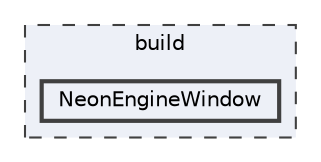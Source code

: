 digraph "build/NeonEngineWindow"
{
 // LATEX_PDF_SIZE
  bgcolor="transparent";
  edge [fontname=Helvetica,fontsize=10,labelfontname=Helvetica,labelfontsize=10];
  node [fontname=Helvetica,fontsize=10,shape=box,height=0.2,width=0.4];
  compound=true
  subgraph clusterdir_4fef79e7177ba769987a8da36c892c5f {
    graph [ bgcolor="#edf0f7", pencolor="grey25", label="build", fontname=Helvetica,fontsize=10 style="filled,dashed", URL="dir_4fef79e7177ba769987a8da36c892c5f.html",tooltip=""]
  dir_8fb37394eec023a251eb43641d7608d8 [label="NeonEngineWindow", fillcolor="#edf0f7", color="grey25", style="filled,bold", URL="dir_8fb37394eec023a251eb43641d7608d8.html",tooltip=""];
  }
}
